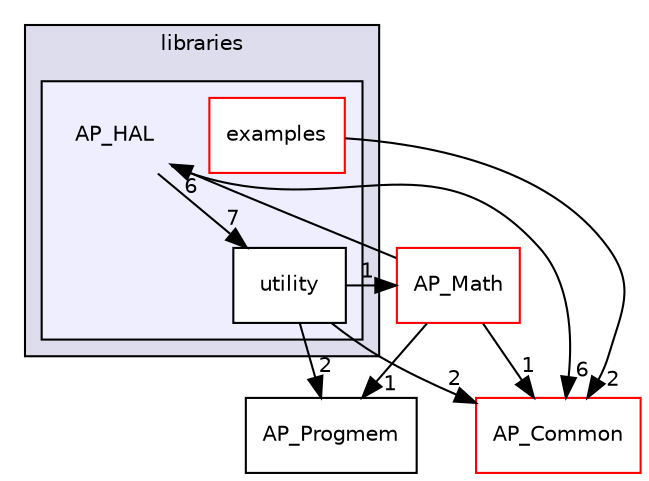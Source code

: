 digraph "libraries/AP_HAL" {
  compound=true
  node [ fontsize="10", fontname="Helvetica"];
  edge [ labelfontsize="10", labelfontname="Helvetica"];
  subgraph clusterdir_bc0718b08fb2015b8e59c47b2805f60c {
    graph [ bgcolor="#ddddee", pencolor="black", label="libraries" fontname="Helvetica", fontsize="10", URL="dir_bc0718b08fb2015b8e59c47b2805f60c.html"]
  subgraph clusterdir_1cbc10423b2512b31103883361e0123b {
    graph [ bgcolor="#eeeeff", pencolor="black", label="" URL="dir_1cbc10423b2512b31103883361e0123b.html"];
    dir_1cbc10423b2512b31103883361e0123b [shape=plaintext label="AP_HAL"];
    dir_f7f5157e56f55124705528a97fcdff61 [shape=box label="examples" color="red" fillcolor="white" style="filled" URL="dir_f7f5157e56f55124705528a97fcdff61.html"];
    dir_a697c6c5999ea8f00a7bd1c4d780a058 [shape=box label="utility" color="black" fillcolor="white" style="filled" URL="dir_a697c6c5999ea8f00a7bd1c4d780a058.html"];
  }
  }
  dir_93fb9127672489656ce87df72f6e986d [shape=box label="AP_Math" fillcolor="white" style="filled" color="red" URL="dir_93fb9127672489656ce87df72f6e986d.html"];
  dir_76c3a7c075633ea7df6dd8cefcefbb8f [shape=box label="AP_Progmem" URL="dir_76c3a7c075633ea7df6dd8cefcefbb8f.html"];
  dir_df3f4256615fd4197927a84a019a8bd8 [shape=box label="AP_Common" fillcolor="white" style="filled" color="red" URL="dir_df3f4256615fd4197927a84a019a8bd8.html"];
  dir_1cbc10423b2512b31103883361e0123b->dir_a697c6c5999ea8f00a7bd1c4d780a058 [headlabel="7", labeldistance=1.5 headhref="dir_000046_000066.html"];
  dir_1cbc10423b2512b31103883361e0123b->dir_df3f4256615fd4197927a84a019a8bd8 [headlabel="6", labeldistance=1.5 headhref="dir_000046_000030.html"];
  dir_93fb9127672489656ce87df72f6e986d->dir_1cbc10423b2512b31103883361e0123b [headlabel="6", labeldistance=1.5 headhref="dir_000095_000046.html"];
  dir_93fb9127672489656ce87df72f6e986d->dir_76c3a7c075633ea7df6dd8cefcefbb8f [headlabel="1", labeldistance=1.5 headhref="dir_000095_000131.html"];
  dir_93fb9127672489656ce87df72f6e986d->dir_df3f4256615fd4197927a84a019a8bd8 [headlabel="1", labeldistance=1.5 headhref="dir_000095_000030.html"];
  dir_a697c6c5999ea8f00a7bd1c4d780a058->dir_93fb9127672489656ce87df72f6e986d [headlabel="1", labeldistance=1.5 headhref="dir_000066_000095.html"];
  dir_a697c6c5999ea8f00a7bd1c4d780a058->dir_76c3a7c075633ea7df6dd8cefcefbb8f [headlabel="2", labeldistance=1.5 headhref="dir_000066_000131.html"];
  dir_a697c6c5999ea8f00a7bd1c4d780a058->dir_df3f4256615fd4197927a84a019a8bd8 [headlabel="2", labeldistance=1.5 headhref="dir_000066_000030.html"];
  dir_f7f5157e56f55124705528a97fcdff61->dir_df3f4256615fd4197927a84a019a8bd8 [headlabel="2", labeldistance=1.5 headhref="dir_000053_000030.html"];
}

